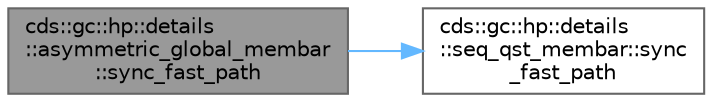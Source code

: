 digraph "cds::gc::hp::details::asymmetric_global_membar::sync_fast_path"
{
 // LATEX_PDF_SIZE
  bgcolor="transparent";
  edge [fontname=Helvetica,fontsize=10,labelfontname=Helvetica,labelfontsize=10];
  node [fontname=Helvetica,fontsize=10,shape=box,height=0.2,width=0.4];
  rankdir="LR";
  Node1 [id="Node000001",label="cds::gc::hp::details\l::asymmetric_global_membar\l::sync_fast_path",height=0.2,width=0.4,color="gray40", fillcolor="grey60", style="filled", fontcolor="black",tooltip=" "];
  Node1 -> Node2 [id="edge2_Node000001_Node000002",color="steelblue1",style="solid",tooltip=" "];
  Node2 [id="Node000002",label="cds::gc::hp::details\l::seq_qst_membar::sync\l_fast_path",height=0.2,width=0.4,color="grey40", fillcolor="white", style="filled",URL="$classcds_1_1gc_1_1hp_1_1details_1_1seq__qst__membar.html#a34b43e3cda2ec47a032ecf89fd713489",tooltip=" "];
}
